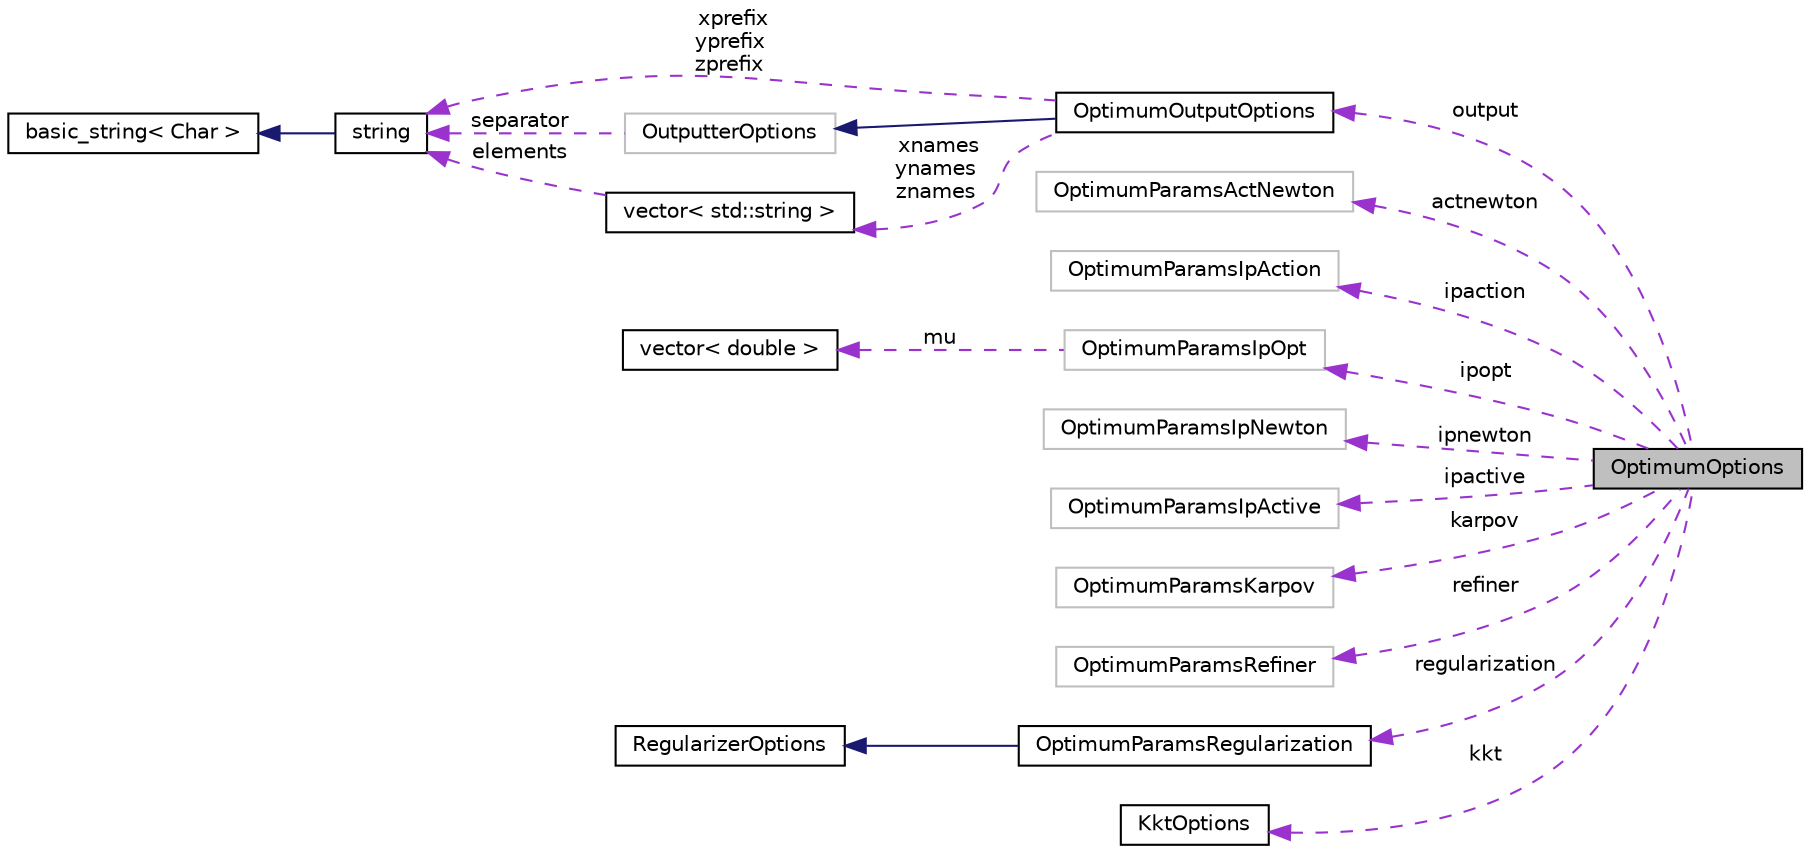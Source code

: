 digraph "OptimumOptions"
{
 // INTERACTIVE_SVG=YES
 // LATEX_PDF_SIZE
  edge [fontname="Helvetica",fontsize="10",labelfontname="Helvetica",labelfontsize="10"];
  node [fontname="Helvetica",fontsize="10",shape=record];
  rankdir="LR";
  Node1 [label="OptimumOptions",height=0.2,width=0.4,color="black", fillcolor="grey75", style="filled", fontcolor="black",tooltip="A type that describes the options of a optimisation calculation."];
  Node2 -> Node1 [dir="back",color="darkorchid3",fontsize="10",style="dashed",label=" output" ,fontname="Helvetica"];
  Node2 [label="OptimumOutputOptions",height=0.2,width=0.4,color="black", fillcolor="white", style="filled",URL="$structReaktoro_1_1OptimumOutputOptions.html",tooltip="A type that describes the options for the output of a optimisation calculation."];
  Node3 -> Node2 [dir="back",color="midnightblue",fontsize="10",style="solid",fontname="Helvetica"];
  Node3 [label="OutputterOptions",height=0.2,width=0.4,color="grey75", fillcolor="white", style="filled",URL="$structReaktoro_1_1OutputterOptions.html",tooltip=" "];
  Node4 -> Node3 [dir="back",color="darkorchid3",fontsize="10",style="dashed",label=" separator" ,fontname="Helvetica"];
  Node4 [label="string",height=0.2,width=0.4,color="black", fillcolor="white", style="filled",tooltip=" "];
  Node5 -> Node4 [dir="back",color="midnightblue",fontsize="10",style="solid",fontname="Helvetica"];
  Node5 [label="basic_string\< Char \>",height=0.2,width=0.4,color="black", fillcolor="white", style="filled",tooltip=" "];
  Node4 -> Node2 [dir="back",color="darkorchid3",fontsize="10",style="dashed",label=" xprefix\nyprefix\nzprefix" ,fontname="Helvetica"];
  Node6 -> Node2 [dir="back",color="darkorchid3",fontsize="10",style="dashed",label=" xnames\nynames\nznames" ,fontname="Helvetica"];
  Node6 [label="vector\< std::string \>",height=0.2,width=0.4,color="black", fillcolor="white", style="filled",tooltip=" "];
  Node4 -> Node6 [dir="back",color="darkorchid3",fontsize="10",style="dashed",label=" elements" ,fontname="Helvetica"];
  Node7 -> Node1 [dir="back",color="darkorchid3",fontsize="10",style="dashed",label=" actnewton" ,fontname="Helvetica"];
  Node7 [label="OptimumParamsActNewton",height=0.2,width=0.4,color="grey75", fillcolor="white", style="filled",URL="$structReaktoro_1_1OptimumParamsActNewton.html",tooltip=" "];
  Node8 -> Node1 [dir="back",color="darkorchid3",fontsize="10",style="dashed",label=" ipaction" ,fontname="Helvetica"];
  Node8 [label="OptimumParamsIpAction",height=0.2,width=0.4,color="grey75", fillcolor="white", style="filled",URL="$structReaktoro_1_1OptimumParamsIpAction.html",tooltip=" "];
  Node9 -> Node1 [dir="back",color="darkorchid3",fontsize="10",style="dashed",label=" ipopt" ,fontname="Helvetica"];
  Node9 [label="OptimumParamsIpOpt",height=0.2,width=0.4,color="grey75", fillcolor="white", style="filled",URL="$structReaktoro_1_1OptimumParamsIpOpt.html",tooltip=" "];
  Node10 -> Node9 [dir="back",color="darkorchid3",fontsize="10",style="dashed",label=" mu" ,fontname="Helvetica"];
  Node10 [label="vector\< double \>",height=0.2,width=0.4,color="black", fillcolor="white", style="filled",tooltip=" "];
  Node11 -> Node1 [dir="back",color="darkorchid3",fontsize="10",style="dashed",label=" ipnewton" ,fontname="Helvetica"];
  Node11 [label="OptimumParamsIpNewton",height=0.2,width=0.4,color="grey75", fillcolor="white", style="filled",URL="$structReaktoro_1_1OptimumParamsIpNewton.html",tooltip=" "];
  Node12 -> Node1 [dir="back",color="darkorchid3",fontsize="10",style="dashed",label=" ipactive" ,fontname="Helvetica"];
  Node12 [label="OptimumParamsIpActive",height=0.2,width=0.4,color="grey75", fillcolor="white", style="filled",URL="$structReaktoro_1_1OptimumParamsIpActive.html",tooltip=" "];
  Node13 -> Node1 [dir="back",color="darkorchid3",fontsize="10",style="dashed",label=" karpov" ,fontname="Helvetica"];
  Node13 [label="OptimumParamsKarpov",height=0.2,width=0.4,color="grey75", fillcolor="white", style="filled",URL="$structReaktoro_1_1OptimumParamsKarpov.html",tooltip=" "];
  Node14 -> Node1 [dir="back",color="darkorchid3",fontsize="10",style="dashed",label=" refiner" ,fontname="Helvetica"];
  Node14 [label="OptimumParamsRefiner",height=0.2,width=0.4,color="grey75", fillcolor="white", style="filled",URL="$structReaktoro_1_1OptimumParamsRefiner.html",tooltip=" "];
  Node15 -> Node1 [dir="back",color="darkorchid3",fontsize="10",style="dashed",label=" regularization" ,fontname="Helvetica"];
  Node15 [label="OptimumParamsRegularization",height=0.2,width=0.4,color="black", fillcolor="white", style="filled",URL="$structReaktoro_1_1OptimumParamsRegularization.html",tooltip="A type that describes the regularization options for the optimisation calculation."];
  Node16 -> Node15 [dir="back",color="midnightblue",fontsize="10",style="solid",fontname="Helvetica"];
  Node16 [label="RegularizerOptions",height=0.2,width=0.4,color="black", fillcolor="white", style="filled",URL="$structReaktoro_1_1RegularizerOptions.html",tooltip="A type that describes the options for regularizing linear constraints."];
  Node17 -> Node1 [dir="back",color="darkorchid3",fontsize="10",style="dashed",label=" kkt" ,fontname="Helvetica"];
  Node17 [label="KktOptions",height=0.2,width=0.4,color="black", fillcolor="white", style="filled",URL="$structReaktoro_1_1KktOptions.html",tooltip="A type to describe the options for the KKT calculation."];
}
